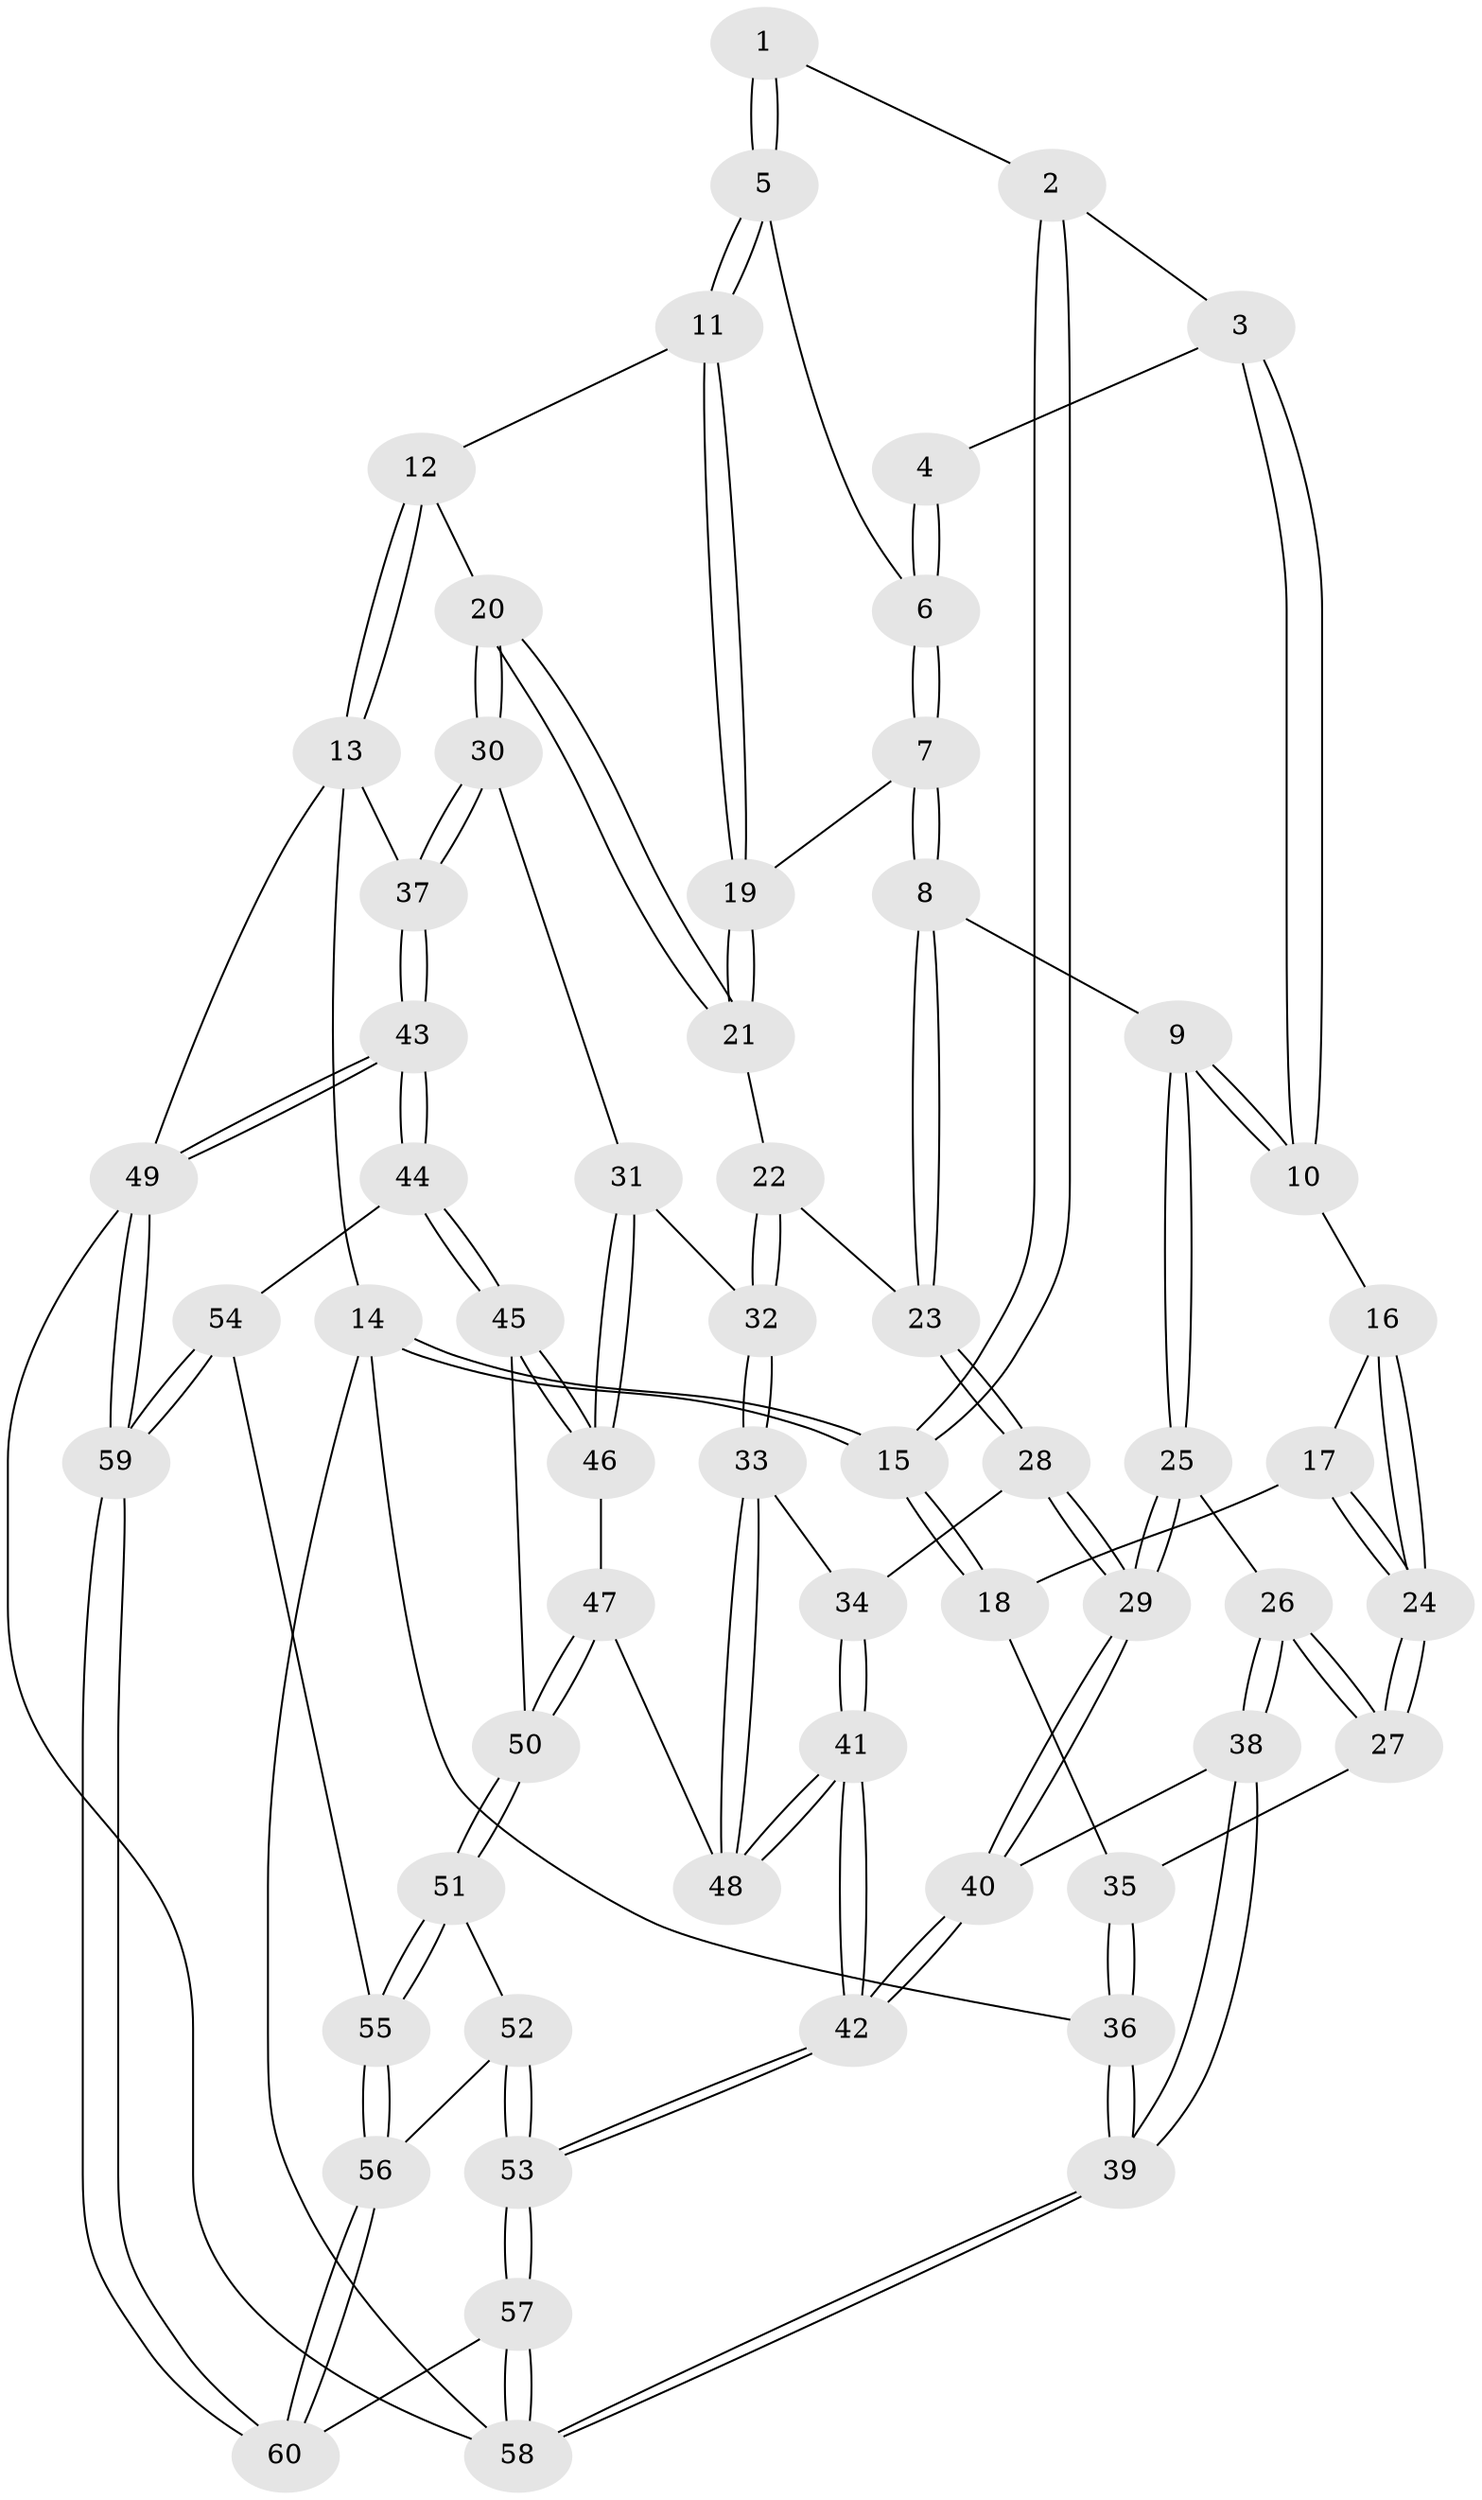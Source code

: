 // coarse degree distribution, {4: 0.2777777777777778, 7: 0.05555555555555555, 11: 0.05555555555555555, 3: 0.2777777777777778, 6: 0.05555555555555555, 2: 0.2222222222222222, 5: 0.05555555555555555}
// Generated by graph-tools (version 1.1) at 2025/21/03/04/25 18:21:41]
// undirected, 60 vertices, 147 edges
graph export_dot {
graph [start="1"]
  node [color=gray90,style=filled];
  1 [pos="+0.584825409406263+0"];
  2 [pos="+0.04323488145050603+0"];
  3 [pos="+0.39830150267706627+0.06815873341885073"];
  4 [pos="+0.4423382918609843+0.06509914929082067"];
  5 [pos="+0.8161969763837005+0"];
  6 [pos="+0.5863274772314988+0.0614677315705307"];
  7 [pos="+0.5604399726280259+0.17152336334062213"];
  8 [pos="+0.5364672733635151+0.2534528748369462"];
  9 [pos="+0.4226162175917426+0.23756974556739213"];
  10 [pos="+0.39874075828568306+0.21571638961901937"];
  11 [pos="+0.8318594084296845+0"];
  12 [pos="+1+0"];
  13 [pos="+1+0"];
  14 [pos="+0+0"];
  15 [pos="+0+0"];
  16 [pos="+0.36762506633282993+0.21400673483342245"];
  17 [pos="+0.13874396346193205+0.11402773595257792"];
  18 [pos="+0+0"];
  19 [pos="+0.7541517939428867+0.17044516949172842"];
  20 [pos="+0.8999190817821795+0.31419509751807045"];
  21 [pos="+0.7407302656920903+0.26194768634604554"];
  22 [pos="+0.7100824916348399+0.2824527449648273"];
  23 [pos="+0.5418880882026813+0.25978839715093194"];
  24 [pos="+0.2146044575699541+0.3283257314454981"];
  25 [pos="+0.3313104994603265+0.4242948450288281"];
  26 [pos="+0.25508166940983634+0.4191053837581651"];
  27 [pos="+0.21437745462961946+0.34192292194831203"];
  28 [pos="+0.5334642401615183+0.445833654926731"];
  29 [pos="+0.4071966623573197+0.4848039718036498"];
  30 [pos="+0.9503997564846699+0.3865839088910524"];
  31 [pos="+0.8596885529452564+0.48142860515572594"];
  32 [pos="+0.7118940173297056+0.5045026721382253"];
  33 [pos="+0.7049875652275307+0.5101175776620505"];
  34 [pos="+0.5362519088370891+0.4476718449557647"];
  35 [pos="+0.09092246135545587+0.34958304407989926"];
  36 [pos="+0+0.6556777839808079"];
  37 [pos="+1+0.40169296455693687"];
  38 [pos="+0.055691870632525425+0.6531056091492019"];
  39 [pos="+0+0.713531002998658"];
  40 [pos="+0.3877636773418136+0.6748731920330778"];
  41 [pos="+0.5271575138180548+0.7046003101474324"];
  42 [pos="+0.46607292526043825+0.7530535049914261"];
  43 [pos="+1+0.7769251584776605"];
  44 [pos="+1+0.77472148769262"];
  45 [pos="+0.9503331115100596+0.6652596597745548"];
  46 [pos="+0.9058000963388662+0.5918775325686549"];
  47 [pos="+0.7218134675906069+0.6616816697499167"];
  48 [pos="+0.6877651350897825+0.6229952587404233"];
  49 [pos="+1+1"];
  50 [pos="+0.7610967809278189+0.7170312894276949"];
  51 [pos="+0.762201834012905+0.7588014735907116"];
  52 [pos="+0.7124899085184827+0.8162250805952993"];
  53 [pos="+0.4781963291349181+0.8915090292096645"];
  54 [pos="+0.9221763168717236+0.8724491120237038"];
  55 [pos="+0.9010281740774917+0.871911245603111"];
  56 [pos="+0.7721183624197107+0.9581916611478287"];
  57 [pos="+0.42075805358928503+1"];
  58 [pos="+0+1"];
  59 [pos="+0.8925826402460519+1"];
  60 [pos="+0.6472958786723989+1"];
  1 -- 2;
  1 -- 5;
  1 -- 5;
  2 -- 3;
  2 -- 15;
  2 -- 15;
  3 -- 4;
  3 -- 10;
  3 -- 10;
  4 -- 6;
  4 -- 6;
  5 -- 6;
  5 -- 11;
  5 -- 11;
  6 -- 7;
  6 -- 7;
  7 -- 8;
  7 -- 8;
  7 -- 19;
  8 -- 9;
  8 -- 23;
  8 -- 23;
  9 -- 10;
  9 -- 10;
  9 -- 25;
  9 -- 25;
  10 -- 16;
  11 -- 12;
  11 -- 19;
  11 -- 19;
  12 -- 13;
  12 -- 13;
  12 -- 20;
  13 -- 14;
  13 -- 37;
  13 -- 49;
  14 -- 15;
  14 -- 15;
  14 -- 36;
  14 -- 58;
  15 -- 18;
  15 -- 18;
  16 -- 17;
  16 -- 24;
  16 -- 24;
  17 -- 18;
  17 -- 24;
  17 -- 24;
  18 -- 35;
  19 -- 21;
  19 -- 21;
  20 -- 21;
  20 -- 21;
  20 -- 30;
  20 -- 30;
  21 -- 22;
  22 -- 23;
  22 -- 32;
  22 -- 32;
  23 -- 28;
  23 -- 28;
  24 -- 27;
  24 -- 27;
  25 -- 26;
  25 -- 29;
  25 -- 29;
  26 -- 27;
  26 -- 27;
  26 -- 38;
  26 -- 38;
  27 -- 35;
  28 -- 29;
  28 -- 29;
  28 -- 34;
  29 -- 40;
  29 -- 40;
  30 -- 31;
  30 -- 37;
  30 -- 37;
  31 -- 32;
  31 -- 46;
  31 -- 46;
  32 -- 33;
  32 -- 33;
  33 -- 34;
  33 -- 48;
  33 -- 48;
  34 -- 41;
  34 -- 41;
  35 -- 36;
  35 -- 36;
  36 -- 39;
  36 -- 39;
  37 -- 43;
  37 -- 43;
  38 -- 39;
  38 -- 39;
  38 -- 40;
  39 -- 58;
  39 -- 58;
  40 -- 42;
  40 -- 42;
  41 -- 42;
  41 -- 42;
  41 -- 48;
  41 -- 48;
  42 -- 53;
  42 -- 53;
  43 -- 44;
  43 -- 44;
  43 -- 49;
  43 -- 49;
  44 -- 45;
  44 -- 45;
  44 -- 54;
  45 -- 46;
  45 -- 46;
  45 -- 50;
  46 -- 47;
  47 -- 48;
  47 -- 50;
  47 -- 50;
  49 -- 59;
  49 -- 59;
  49 -- 58;
  50 -- 51;
  50 -- 51;
  51 -- 52;
  51 -- 55;
  51 -- 55;
  52 -- 53;
  52 -- 53;
  52 -- 56;
  53 -- 57;
  53 -- 57;
  54 -- 55;
  54 -- 59;
  54 -- 59;
  55 -- 56;
  55 -- 56;
  56 -- 60;
  56 -- 60;
  57 -- 58;
  57 -- 58;
  57 -- 60;
  59 -- 60;
  59 -- 60;
}
